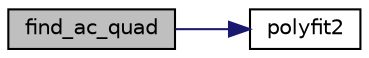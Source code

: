 digraph "find_ac_quad"
{
 // LATEX_PDF_SIZE
  edge [fontname="Helvetica",fontsize="10",labelfontname="Helvetica",labelfontsize="10"];
  node [fontname="Helvetica",fontsize="10",shape=record];
  rankdir="LR";
  Node1 [label="find_ac_quad",height=0.2,width=0.4,color="black", fillcolor="grey75", style="filled", fontcolor="black",tooltip="Fitting a parabola on the half height window points around the AC peak based on the max value."];
  Node1 -> Node2 [color="midnightblue",fontsize="10",style="solid",fontname="Helvetica"];
  Node2 [label="polyfit2",height=0.2,width=0.4,color="black", fillcolor="white", style="filled",URL="$ndpa__tools_8c.html#a7f9f7ff5e0c61bb020aec9e5cde2aff3",tooltip="Fitting a quadratic polygon to the active member points starting at (__ndpa_x + offset,..."];
}
